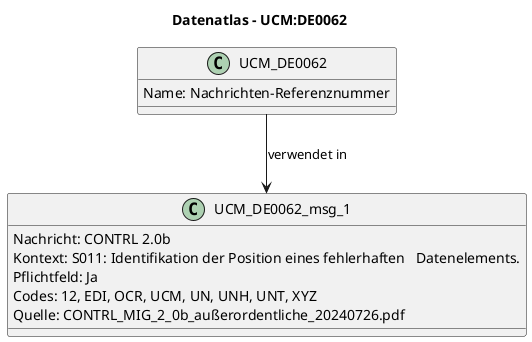 @startuml
title Datenatlas – UCM:DE0062
class UCM_DE0062 {
  Name: Nachrichten-Referenznummer
}
class UCM_DE0062_msg_1 {
  Nachricht: CONTRL 2.0b
  Kontext: S011: Identifikation der Position eines fehlerhaften   Datenelements.
  Pflichtfeld: Ja
  Codes: 12, EDI, OCR, UCM, UN, UNH, UNT, XYZ
  Quelle: CONTRL_MIG_2_0b_außerordentliche_20240726.pdf
}
UCM_DE0062 --> UCM_DE0062_msg_1 : verwendet in
@enduml